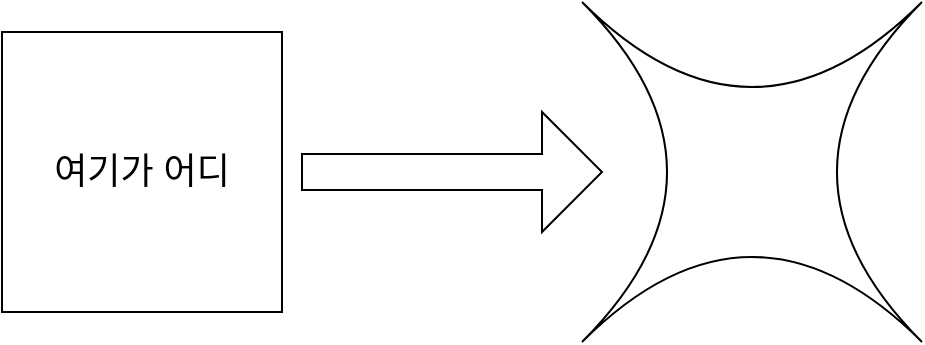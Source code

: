 <mxfile version="20.8.20" type="github">
  <diagram name="페이지-1" id="APTisSjFKPNvJ7AKe2pm">
    <mxGraphModel dx="1434" dy="763" grid="1" gridSize="10" guides="1" tooltips="1" connect="1" arrows="1" fold="1" page="1" pageScale="1" pageWidth="827" pageHeight="1169" math="0" shadow="0">
      <root>
        <mxCell id="0" />
        <mxCell id="1" parent="0" />
        <UserObject label="&lt;font style=&quot;font-size: 18px;&quot;&gt;여기가 어디&lt;/font&gt;" link="https://www.youtube.com/watch?v=A3Y6JEo8oU0" linkTarget="_blank" id="wM1JN07KSTOj0-9haGU1-1">
          <mxCell style="whiteSpace=wrap;html=1;aspect=fixed;" parent="1" vertex="1">
            <mxGeometry x="180" y="30" width="140" height="140" as="geometry" />
          </mxCell>
        </UserObject>
        <mxCell id="GWBuZ1FvZQDn5v0GJOg8-1" value="" style="shape=switch;whiteSpace=wrap;html=1;fontSize=18;" vertex="1" parent="1">
          <mxGeometry x="470" y="15" width="170" height="170" as="geometry" />
        </mxCell>
        <mxCell id="GWBuZ1FvZQDn5v0GJOg8-4" value="" style="shape=singleArrow;whiteSpace=wrap;html=1;fontSize=18;" vertex="1" parent="1">
          <mxGeometry x="330" y="70" width="150" height="60" as="geometry" />
        </mxCell>
      </root>
    </mxGraphModel>
  </diagram>
</mxfile>
